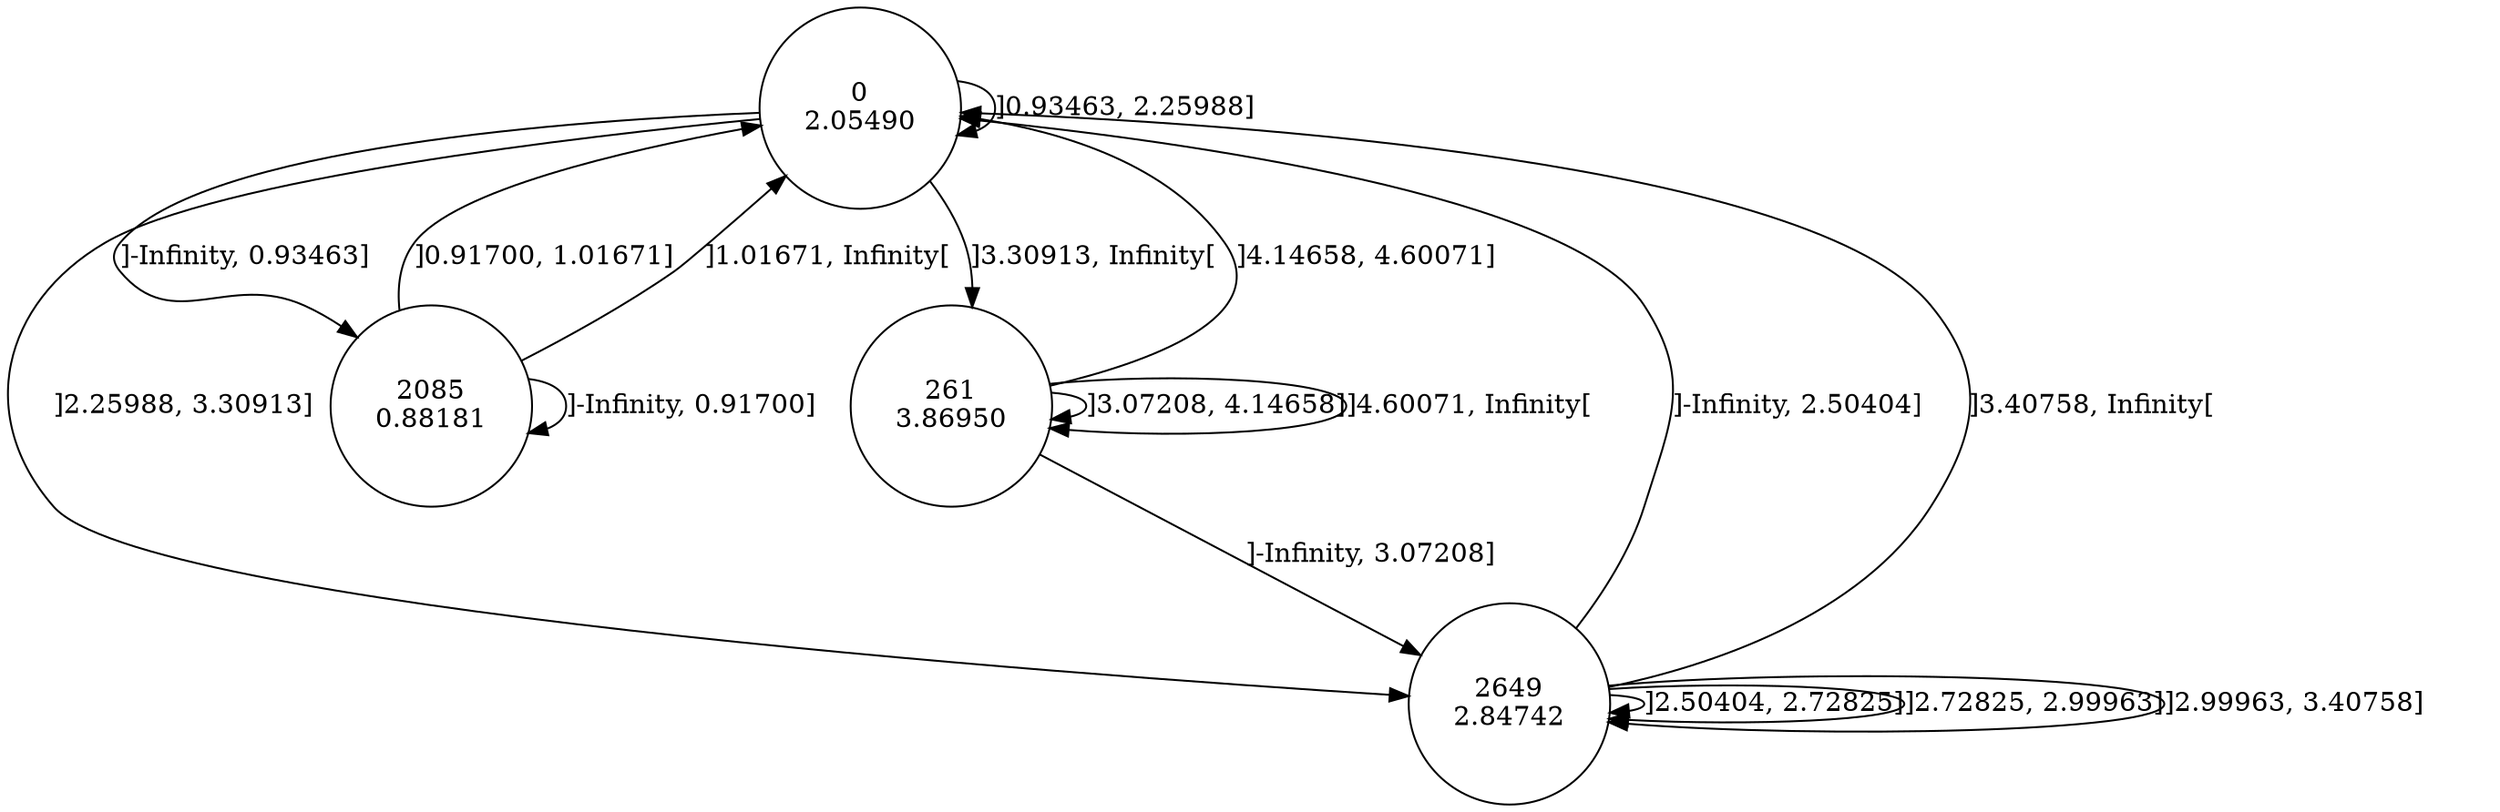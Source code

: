 digraph DFA {
0 [shape=circle, label="0\n2.05490"];
	0 -> 2085 [label="]-Infinity, 0.93463]"];
	0 -> 0 [label="]0.93463, 2.25988]"];
	0 -> 2649 [label="]2.25988, 3.30913]"];
	0 -> 261 [label="]3.30913, Infinity["];
261 [shape=circle, label="261\n3.86950"];
	261 -> 2649 [label="]-Infinity, 3.07208]"];
	261 -> 261 [label="]3.07208, 4.14658]"];
	261 -> 0 [label="]4.14658, 4.60071]"];
	261 -> 261 [label="]4.60071, Infinity["];
2649 [shape=circle, label="2649\n2.84742"];
	2649 -> 0 [label="]-Infinity, 2.50404]"];
	2649 -> 2649 [label="]2.50404, 2.72825]"];
	2649 -> 2649 [label="]2.72825, 2.99963]"];
	2649 -> 2649 [label="]2.99963, 3.40758]"];
	2649 -> 0 [label="]3.40758, Infinity["];
2085 [shape=circle, label="2085\n0.88181"];
	2085 -> 2085 [label="]-Infinity, 0.91700]"];
	2085 -> 0 [label="]0.91700, 1.01671]"];
	2085 -> 0 [label="]1.01671, Infinity["];
}